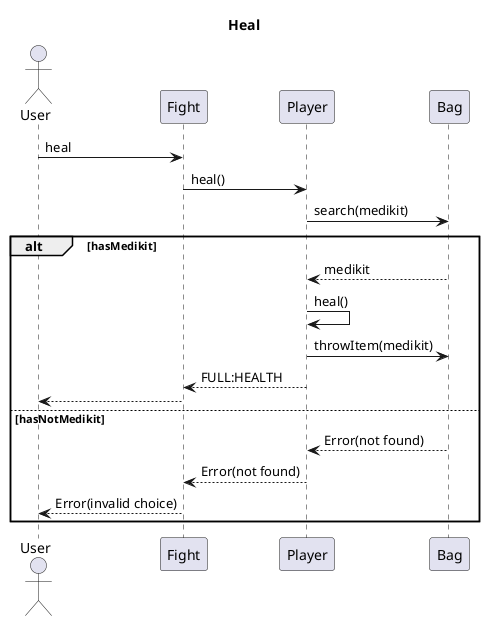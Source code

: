 @startuml

title Heal

actor User
participant Fight
participant Player
participant Bag

User -> Fight : heal
Fight -> Player : heal()
Player -> Bag : search(medikit)
alt hasMedikit
    return medikit
    Player -> Player : heal()
    Player -> Bag : throwItem(medikit)
    Player --> Fight : FULL:HEALTH
    Fight --> User
else hasNotMedikit
    Bag --> Player : Error(not found)
    Player --> Fight : Error(not found)
    Fight --> User : Error(invalid choice)
end 

@enduml